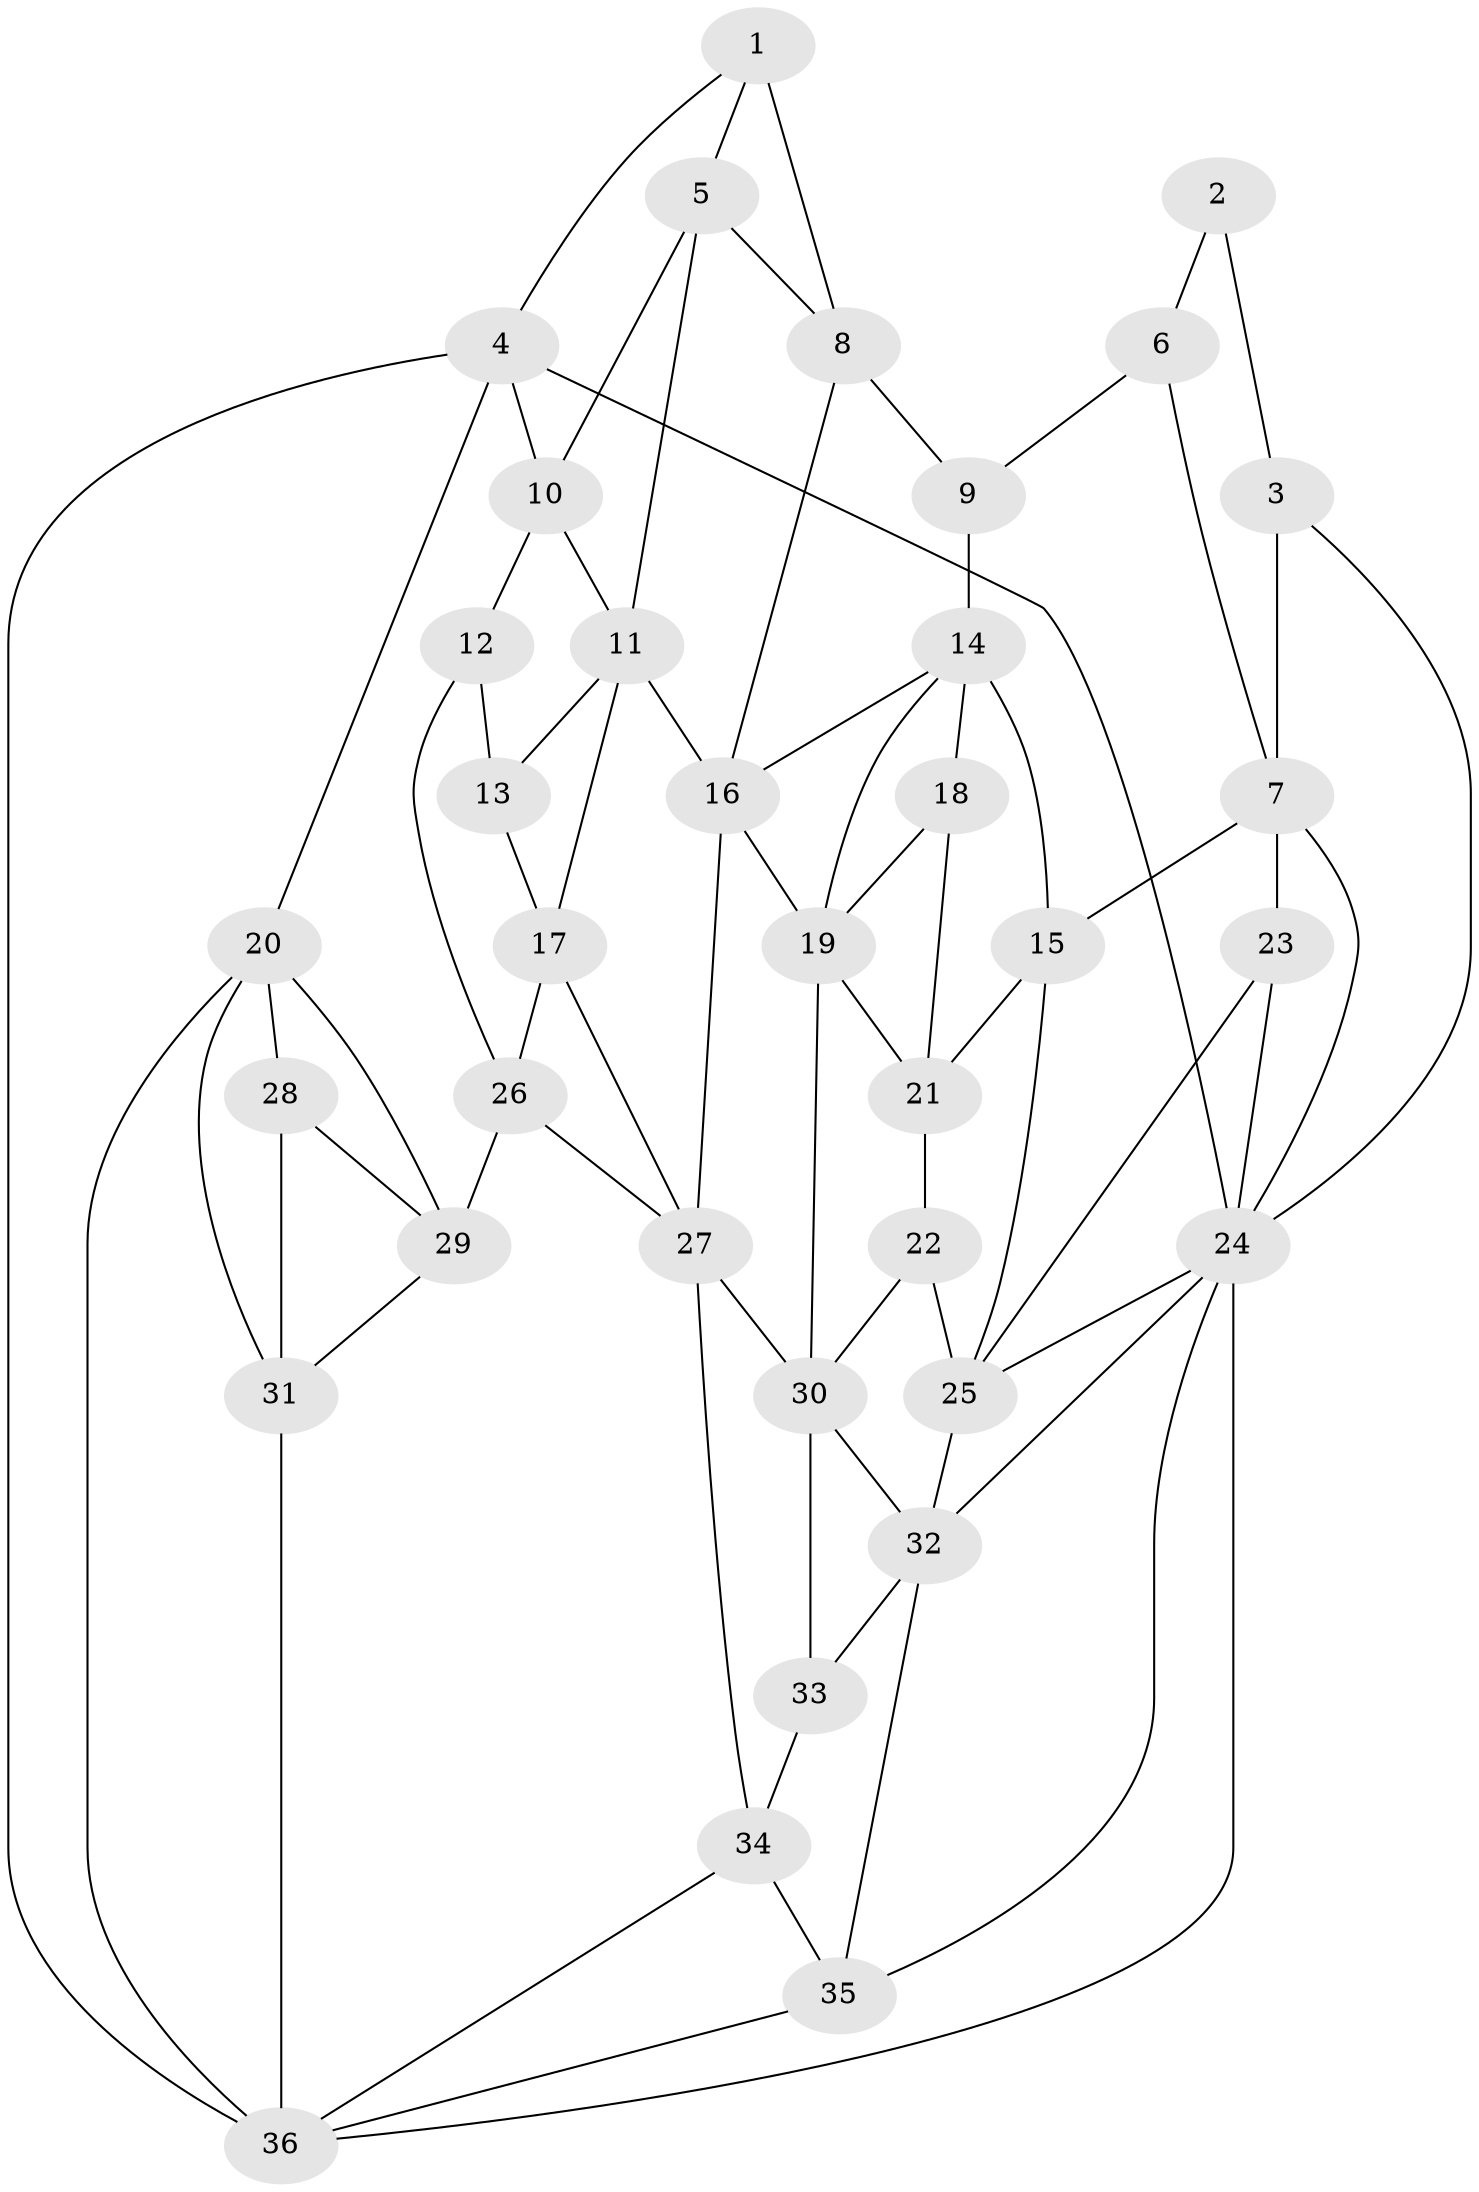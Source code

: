 // original degree distribution, {3: 0.02631578947368421, 5: 0.5701754385964912, 6: 0.20175438596491227, 4: 0.20175438596491227}
// Generated by graph-tools (version 1.1) at 2025/38/03/04/25 23:38:29]
// undirected, 36 vertices, 74 edges
graph export_dot {
  node [color=gray90,style=filled];
  1;
  2;
  3;
  4;
  5;
  6;
  7;
  8;
  9;
  10;
  11;
  12;
  13;
  14;
  15;
  16;
  17;
  18;
  19;
  20;
  21;
  22;
  23;
  24;
  25;
  26;
  27;
  28;
  29;
  30;
  31;
  32;
  33;
  34;
  35;
  36;
  1 -- 4 [weight=1.0];
  1 -- 5 [weight=1.0];
  1 -- 8 [weight=2.0];
  2 -- 3 [weight=2.0];
  2 -- 6 [weight=2.0];
  3 -- 7 [weight=1.0];
  3 -- 24 [weight=1.0];
  4 -- 10 [weight=1.0];
  4 -- 20 [weight=1.0];
  4 -- 24 [weight=1.0];
  4 -- 36 [weight=1.0];
  5 -- 8 [weight=1.0];
  5 -- 10 [weight=1.0];
  5 -- 11 [weight=1.0];
  6 -- 7 [weight=1.0];
  6 -- 9 [weight=2.0];
  7 -- 15 [weight=1.0];
  7 -- 23 [weight=2.0];
  7 -- 24 [weight=1.0];
  8 -- 9 [weight=2.0];
  8 -- 16 [weight=1.0];
  9 -- 14 [weight=1.0];
  10 -- 11 [weight=1.0];
  10 -- 12 [weight=1.0];
  11 -- 13 [weight=1.0];
  11 -- 16 [weight=1.0];
  11 -- 17 [weight=1.0];
  12 -- 13 [weight=1.0];
  12 -- 26 [weight=1.0];
  13 -- 17 [weight=1.0];
  14 -- 15 [weight=1.0];
  14 -- 16 [weight=1.0];
  14 -- 18 [weight=1.0];
  14 -- 19 [weight=1.0];
  15 -- 21 [weight=1.0];
  15 -- 25 [weight=1.0];
  16 -- 19 [weight=1.0];
  16 -- 27 [weight=2.0];
  17 -- 26 [weight=1.0];
  17 -- 27 [weight=1.0];
  18 -- 19 [weight=1.0];
  18 -- 21 [weight=2.0];
  19 -- 21 [weight=1.0];
  19 -- 30 [weight=1.0];
  20 -- 28 [weight=1.0];
  20 -- 29 [weight=1.0];
  20 -- 31 [weight=1.0];
  20 -- 36 [weight=1.0];
  21 -- 22 [weight=1.0];
  22 -- 25 [weight=1.0];
  22 -- 30 [weight=1.0];
  23 -- 24 [weight=1.0];
  23 -- 25 [weight=1.0];
  24 -- 25 [weight=1.0];
  24 -- 32 [weight=1.0];
  24 -- 35 [weight=1.0];
  24 -- 36 [weight=1.0];
  25 -- 32 [weight=1.0];
  26 -- 27 [weight=1.0];
  26 -- 29 [weight=3.0];
  27 -- 30 [weight=1.0];
  27 -- 34 [weight=1.0];
  28 -- 29 [weight=1.0];
  28 -- 31 [weight=2.0];
  29 -- 31 [weight=1.0];
  30 -- 32 [weight=1.0];
  30 -- 33 [weight=2.0];
  31 -- 36 [weight=2.0];
  32 -- 33 [weight=1.0];
  32 -- 35 [weight=1.0];
  33 -- 34 [weight=1.0];
  34 -- 35 [weight=1.0];
  34 -- 36 [weight=1.0];
  35 -- 36 [weight=1.0];
}
